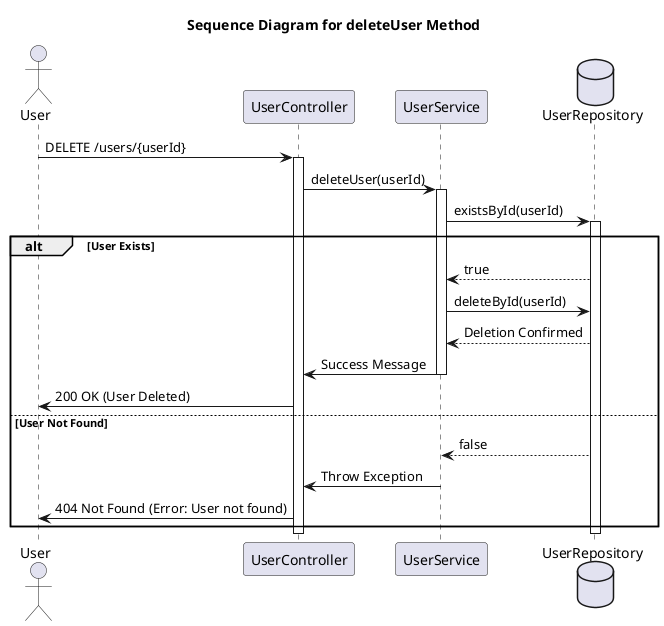 @startuml
title Sequence Diagram for deleteUser Method

actor User
participant UserController
participant UserService
database UserRepository as DB

User -> UserController: DELETE /users/{userId}
activate UserController

UserController -> UserService: deleteUser(userId)
activate UserService

UserService -> DB: existsById(userId)
activate DB

alt User Exists
    DB --> UserService: true
    UserService -> DB: deleteById(userId)
    DB --> UserService: Deletion Confirmed
    UserService -> UserController: Success Message
    deactivate UserService
    UserController -> User: 200 OK (User Deleted)
else User Not Found
    DB --> UserService: false
    UserService -> UserController: Throw Exception
    deactivate UserService
    UserController -> User: 404 Not Found (Error: User not found)
end

deactivate UserController
deactivate DB

@enduml